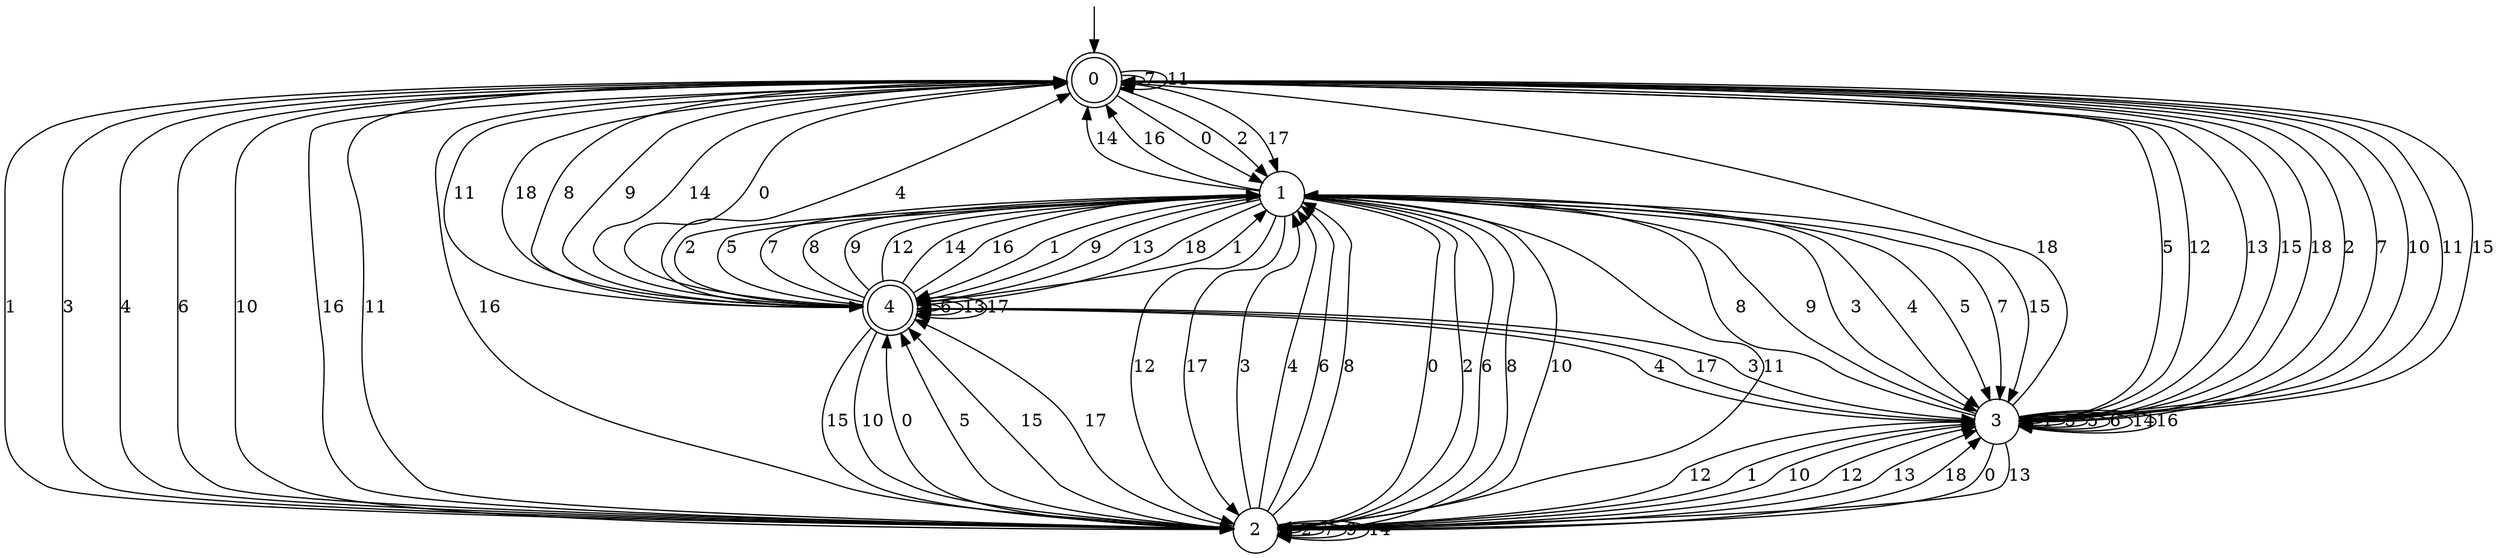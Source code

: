 digraph g {

	s0 [shape="doublecircle" label="0"];
	s1 [shape="circle" label="1"];
	s2 [shape="circle" label="2"];
	s3 [shape="circle" label="3"];
	s4 [shape="doublecircle" label="4"];
	s0 -> s1 [label="0"];
	s0 -> s2 [label="1"];
	s0 -> s1 [label="2"];
	s0 -> s2 [label="3"];
	s0 -> s2 [label="4"];
	s0 -> s3 [label="5"];
	s0 -> s2 [label="6"];
	s0 -> s0 [label="7"];
	s0 -> s4 [label="8"];
	s0 -> s4 [label="9"];
	s0 -> s2 [label="10"];
	s0 -> s0 [label="11"];
	s0 -> s3 [label="12"];
	s0 -> s3 [label="13"];
	s0 -> s4 [label="14"];
	s0 -> s3 [label="15"];
	s0 -> s2 [label="16"];
	s0 -> s1 [label="17"];
	s0 -> s3 [label="18"];
	s1 -> s2 [label="0"];
	s1 -> s4 [label="1"];
	s1 -> s2 [label="2"];
	s1 -> s3 [label="3"];
	s1 -> s3 [label="4"];
	s1 -> s3 [label="5"];
	s1 -> s2 [label="6"];
	s1 -> s3 [label="7"];
	s1 -> s2 [label="8"];
	s1 -> s4 [label="9"];
	s1 -> s2 [label="10"];
	s1 -> s2 [label="11"];
	s1 -> s2 [label="12"];
	s1 -> s4 [label="13"];
	s1 -> s0 [label="14"];
	s1 -> s3 [label="15"];
	s1 -> s0 [label="16"];
	s1 -> s2 [label="17"];
	s1 -> s4 [label="18"];
	s2 -> s4 [label="0"];
	s2 -> s3 [label="1"];
	s2 -> s2 [label="2"];
	s2 -> s1 [label="3"];
	s2 -> s1 [label="4"];
	s2 -> s4 [label="5"];
	s2 -> s1 [label="6"];
	s2 -> s2 [label="7"];
	s2 -> s1 [label="8"];
	s2 -> s2 [label="9"];
	s2 -> s3 [label="10"];
	s2 -> s0 [label="11"];
	s2 -> s3 [label="12"];
	s2 -> s3 [label="13"];
	s2 -> s2 [label="14"];
	s2 -> s4 [label="15"];
	s2 -> s0 [label="16"];
	s2 -> s4 [label="17"];
	s2 -> s3 [label="18"];
	s3 -> s2 [label="0"];
	s3 -> s3 [label="1"];
	s3 -> s0 [label="2"];
	s3 -> s3 [label="3"];
	s3 -> s4 [label="4"];
	s3 -> s3 [label="5"];
	s3 -> s3 [label="6"];
	s3 -> s0 [label="7"];
	s3 -> s1 [label="8"];
	s3 -> s1 [label="9"];
	s3 -> s0 [label="10"];
	s3 -> s0 [label="11"];
	s3 -> s2 [label="12"];
	s3 -> s2 [label="13"];
	s3 -> s3 [label="14"];
	s3 -> s0 [label="15"];
	s3 -> s3 [label="16"];
	s3 -> s4 [label="17"];
	s3 -> s0 [label="18"];
	s4 -> s0 [label="0"];
	s4 -> s1 [label="1"];
	s4 -> s1 [label="2"];
	s4 -> s3 [label="3"];
	s4 -> s0 [label="4"];
	s4 -> s1 [label="5"];
	s4 -> s4 [label="6"];
	s4 -> s1 [label="7"];
	s4 -> s1 [label="8"];
	s4 -> s1 [label="9"];
	s4 -> s2 [label="10"];
	s4 -> s0 [label="11"];
	s4 -> s1 [label="12"];
	s4 -> s4 [label="13"];
	s4 -> s1 [label="14"];
	s4 -> s2 [label="15"];
	s4 -> s1 [label="16"];
	s4 -> s4 [label="17"];
	s4 -> s0 [label="18"];

__start0 [label="" shape="none" width="0" height="0"];
__start0 -> s0;

}
